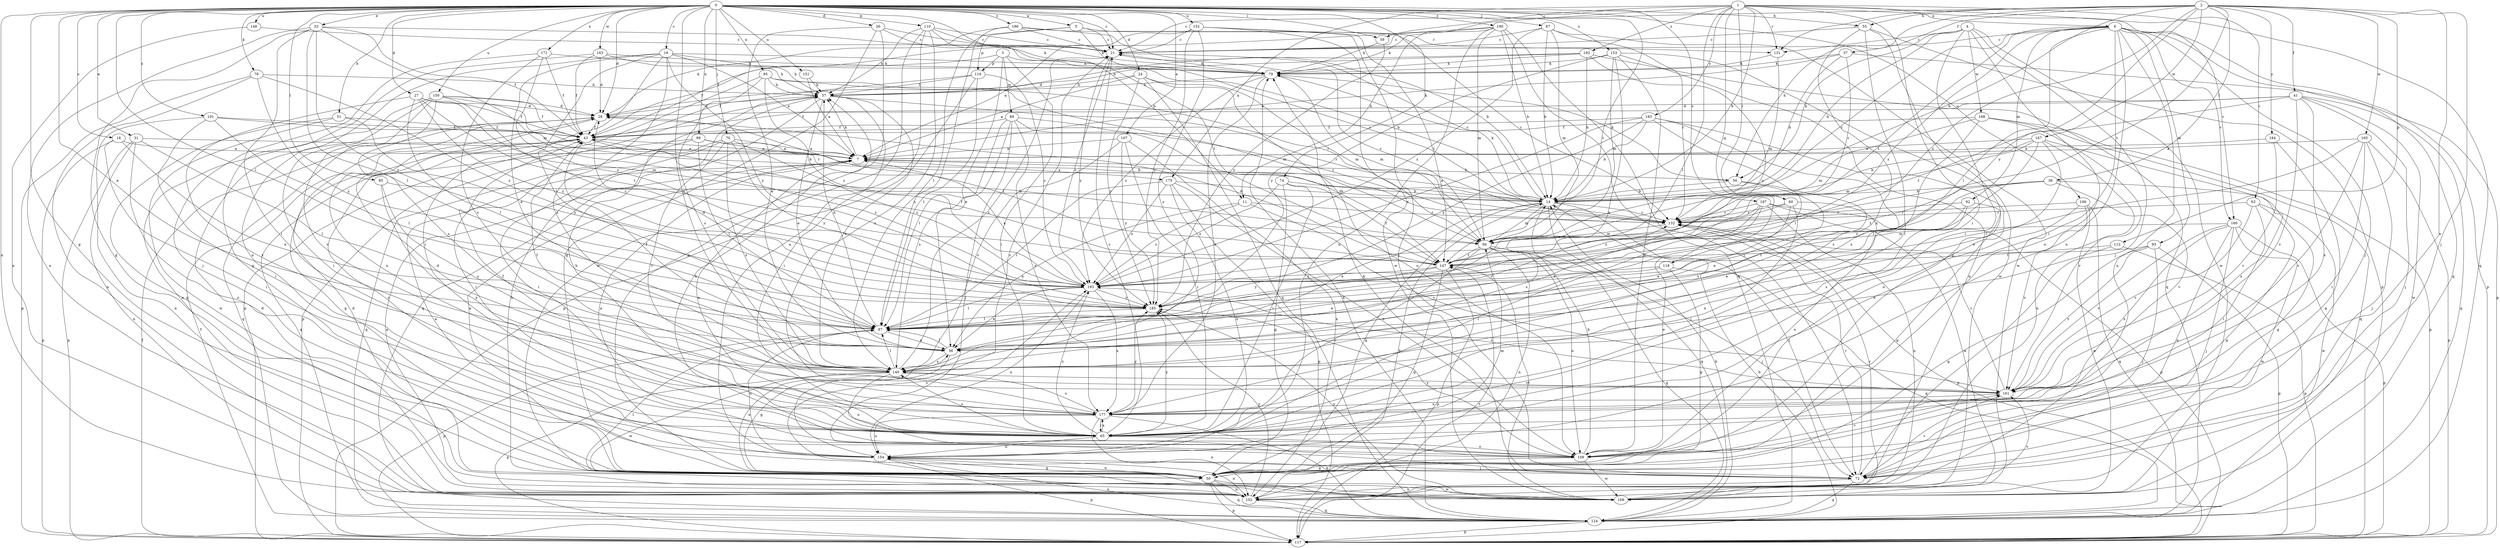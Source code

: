 strict digraph  {
0;
1;
2;
3;
4;
5;
6;
7;
11;
14;
16;
18;
21;
24;
26;
27;
28;
31;
33;
36;
37;
38;
41;
43;
50;
51;
55;
56;
57;
59;
60;
63;
65;
67;
70;
72;
74;
78;
79;
85;
87;
89;
92;
93;
94;
95;
99;
102;
106;
107;
109;
110;
112;
116;
117;
118;
124;
131;
132;
140;
147;
148;
150;
151;
152;
153;
154;
160;
161;
163;
165;
167;
168;
169;
171;
175;
177;
183;
184;
185;
186;
187;
190;
191;
192;
193;
0 -> 5  [label=a];
0 -> 11  [label=b];
0 -> 16  [label=c];
0 -> 18  [label=c];
0 -> 21  [label=c];
0 -> 24  [label=d];
0 -> 26  [label=d];
0 -> 27  [label=d];
0 -> 28  [label=d];
0 -> 31  [label=e];
0 -> 33  [label=e];
0 -> 36  [label=e];
0 -> 50  [label=g];
0 -> 51  [label=h];
0 -> 55  [label=h];
0 -> 59  [label=i];
0 -> 67  [label=j];
0 -> 70  [label=j];
0 -> 74  [label=k];
0 -> 78  [label=k];
0 -> 85  [label=l];
0 -> 87  [label=l];
0 -> 95  [label=n];
0 -> 99  [label=n];
0 -> 102  [label=n];
0 -> 106  [label=o];
0 -> 107  [label=o];
0 -> 110  [label=p];
0 -> 140  [label=s];
0 -> 147  [label=t];
0 -> 148  [label=u];
0 -> 150  [label=u];
0 -> 151  [label=u];
0 -> 152  [label=u];
0 -> 153  [label=u];
0 -> 163  [label=w];
0 -> 171  [label=x];
0 -> 186  [label=z];
0 -> 187  [label=z];
0 -> 190  [label=z];
0 -> 191  [label=z];
1 -> 6  [label=a];
1 -> 11  [label=b];
1 -> 14  [label=b];
1 -> 59  [label=i];
1 -> 60  [label=i];
1 -> 63  [label=i];
1 -> 65  [label=i];
1 -> 87  [label=l];
1 -> 118  [label=q];
1 -> 124  [label=q];
1 -> 131  [label=r];
1 -> 160  [label=v];
1 -> 175  [label=x];
1 -> 183  [label=y];
1 -> 192  [label=z];
2 -> 14  [label=b];
2 -> 21  [label=c];
2 -> 37  [label=f];
2 -> 38  [label=f];
2 -> 41  [label=f];
2 -> 55  [label=h];
2 -> 56  [label=h];
2 -> 72  [label=j];
2 -> 109  [label=o];
2 -> 112  [label=p];
2 -> 131  [label=r];
2 -> 147  [label=t];
2 -> 165  [label=w];
2 -> 167  [label=w];
2 -> 184  [label=y];
2 -> 185  [label=y];
2 -> 193  [label=z];
3 -> 14  [label=b];
3 -> 36  [label=e];
3 -> 43  [label=f];
3 -> 65  [label=i];
3 -> 89  [label=m];
3 -> 116  [label=p];
4 -> 14  [label=b];
4 -> 56  [label=h];
4 -> 65  [label=i];
4 -> 72  [label=j];
4 -> 109  [label=o];
4 -> 131  [label=r];
4 -> 168  [label=w];
4 -> 169  [label=w];
5 -> 21  [label=c];
5 -> 87  [label=l];
5 -> 116  [label=p];
5 -> 131  [label=r];
5 -> 132  [label=r];
6 -> 21  [label=c];
6 -> 65  [label=i];
6 -> 72  [label=j];
6 -> 87  [label=l];
6 -> 92  [label=m];
6 -> 93  [label=m];
6 -> 102  [label=n];
6 -> 117  [label=p];
6 -> 124  [label=q];
6 -> 132  [label=r];
6 -> 147  [label=t];
6 -> 154  [label=u];
6 -> 160  [label=v];
6 -> 193  [label=z];
7 -> 56  [label=h];
7 -> 57  [label=h];
7 -> 175  [label=x];
11 -> 36  [label=e];
11 -> 132  [label=r];
11 -> 161  [label=v];
11 -> 193  [label=z];
14 -> 7  [label=a];
14 -> 21  [label=c];
14 -> 36  [label=e];
14 -> 50  [label=g];
14 -> 72  [label=j];
14 -> 79  [label=k];
14 -> 94  [label=m];
14 -> 124  [label=q];
14 -> 132  [label=r];
16 -> 7  [label=a];
16 -> 36  [label=e];
16 -> 57  [label=h];
16 -> 65  [label=i];
16 -> 79  [label=k];
16 -> 87  [label=l];
16 -> 140  [label=s];
16 -> 154  [label=u];
16 -> 185  [label=y];
18 -> 7  [label=a];
18 -> 36  [label=e];
18 -> 65  [label=i];
18 -> 117  [label=p];
21 -> 79  [label=k];
21 -> 185  [label=y];
21 -> 193  [label=z];
24 -> 7  [label=a];
24 -> 57  [label=h];
24 -> 94  [label=m];
24 -> 109  [label=o];
24 -> 124  [label=q];
24 -> 185  [label=y];
26 -> 21  [label=c];
26 -> 36  [label=e];
26 -> 50  [label=g];
26 -> 79  [label=k];
26 -> 169  [label=w];
27 -> 28  [label=d];
27 -> 43  [label=f];
27 -> 87  [label=l];
27 -> 94  [label=m];
27 -> 147  [label=t];
27 -> 177  [label=x];
27 -> 193  [label=z];
28 -> 43  [label=f];
28 -> 124  [label=q];
28 -> 147  [label=t];
28 -> 177  [label=x];
31 -> 7  [label=a];
31 -> 87  [label=l];
31 -> 102  [label=n];
31 -> 109  [label=o];
31 -> 117  [label=p];
33 -> 21  [label=c];
33 -> 43  [label=f];
33 -> 50  [label=g];
33 -> 65  [label=i];
33 -> 87  [label=l];
33 -> 94  [label=m];
33 -> 102  [label=n];
33 -> 185  [label=y];
36 -> 43  [label=f];
36 -> 50  [label=g];
36 -> 87  [label=l];
36 -> 140  [label=s];
37 -> 7  [label=a];
37 -> 14  [label=b];
37 -> 79  [label=k];
37 -> 117  [label=p];
37 -> 132  [label=r];
38 -> 14  [label=b];
38 -> 50  [label=g];
38 -> 147  [label=t];
38 -> 161  [label=v];
38 -> 193  [label=z];
41 -> 28  [label=d];
41 -> 43  [label=f];
41 -> 72  [label=j];
41 -> 124  [label=q];
41 -> 147  [label=t];
41 -> 161  [label=v];
41 -> 169  [label=w];
41 -> 177  [label=x];
43 -> 7  [label=a];
43 -> 50  [label=g];
43 -> 109  [label=o];
43 -> 193  [label=z];
50 -> 7  [label=a];
50 -> 36  [label=e];
50 -> 102  [label=n];
50 -> 117  [label=p];
50 -> 124  [label=q];
50 -> 154  [label=u];
50 -> 169  [label=w];
50 -> 193  [label=z];
51 -> 43  [label=f];
51 -> 50  [label=g];
51 -> 169  [label=w];
51 -> 185  [label=y];
55 -> 21  [label=c];
55 -> 50  [label=g];
55 -> 65  [label=i];
55 -> 117  [label=p];
55 -> 177  [label=x];
56 -> 14  [label=b];
56 -> 36  [label=e];
56 -> 79  [label=k];
56 -> 140  [label=s];
57 -> 28  [label=d];
57 -> 36  [label=e];
57 -> 65  [label=i];
57 -> 117  [label=p];
57 -> 124  [label=q];
57 -> 132  [label=r];
57 -> 140  [label=s];
59 -> 79  [label=k];
59 -> 185  [label=y];
60 -> 36  [label=e];
60 -> 65  [label=i];
60 -> 109  [label=o];
60 -> 132  [label=r];
60 -> 193  [label=z];
63 -> 50  [label=g];
63 -> 65  [label=i];
63 -> 132  [label=r];
63 -> 161  [label=v];
63 -> 169  [label=w];
65 -> 7  [label=a];
65 -> 21  [label=c];
65 -> 57  [label=h];
65 -> 109  [label=o];
65 -> 140  [label=s];
65 -> 154  [label=u];
65 -> 177  [label=x];
65 -> 185  [label=y];
65 -> 193  [label=z];
67 -> 14  [label=b];
67 -> 21  [label=c];
67 -> 94  [label=m];
67 -> 132  [label=r];
67 -> 169  [label=w];
67 -> 193  [label=z];
70 -> 7  [label=a];
70 -> 65  [label=i];
70 -> 124  [label=q];
70 -> 140  [label=s];
70 -> 161  [label=v];
70 -> 185  [label=y];
70 -> 193  [label=z];
72 -> 79  [label=k];
72 -> 102  [label=n];
72 -> 124  [label=q];
72 -> 132  [label=r];
72 -> 161  [label=v];
74 -> 14  [label=b];
74 -> 50  [label=g];
74 -> 65  [label=i];
74 -> 147  [label=t];
74 -> 193  [label=z];
78 -> 57  [label=h];
78 -> 102  [label=n];
78 -> 117  [label=p];
78 -> 185  [label=y];
78 -> 193  [label=z];
79 -> 57  [label=h];
79 -> 94  [label=m];
79 -> 177  [label=x];
79 -> 193  [label=z];
85 -> 14  [label=b];
85 -> 140  [label=s];
85 -> 177  [label=x];
87 -> 36  [label=e];
87 -> 57  [label=h];
87 -> 117  [label=p];
87 -> 132  [label=r];
87 -> 154  [label=u];
89 -> 43  [label=f];
89 -> 72  [label=j];
89 -> 87  [label=l];
89 -> 132  [label=r];
89 -> 140  [label=s];
89 -> 147  [label=t];
89 -> 177  [label=x];
92 -> 36  [label=e];
92 -> 50  [label=g];
92 -> 132  [label=r];
92 -> 140  [label=s];
93 -> 50  [label=g];
93 -> 72  [label=j];
93 -> 117  [label=p];
93 -> 147  [label=t];
93 -> 161  [label=v];
94 -> 21  [label=c];
94 -> 65  [label=i];
94 -> 72  [label=j];
94 -> 102  [label=n];
94 -> 109  [label=o];
94 -> 124  [label=q];
94 -> 147  [label=t];
95 -> 57  [label=h];
95 -> 94  [label=m];
95 -> 117  [label=p];
95 -> 132  [label=r];
95 -> 140  [label=s];
95 -> 193  [label=z];
99 -> 7  [label=a];
99 -> 14  [label=b];
99 -> 65  [label=i];
99 -> 87  [label=l];
99 -> 124  [label=q];
102 -> 7  [label=a];
102 -> 14  [label=b];
102 -> 28  [label=d];
102 -> 124  [label=q];
102 -> 161  [label=v];
102 -> 185  [label=y];
106 -> 124  [label=q];
106 -> 132  [label=r];
106 -> 161  [label=v];
106 -> 169  [label=w];
106 -> 177  [label=x];
107 -> 7  [label=a];
107 -> 65  [label=i];
107 -> 102  [label=n];
107 -> 140  [label=s];
107 -> 185  [label=y];
109 -> 7  [label=a];
109 -> 14  [label=b];
109 -> 50  [label=g];
109 -> 57  [label=h];
109 -> 161  [label=v];
109 -> 169  [label=w];
109 -> 185  [label=y];
110 -> 21  [label=c];
110 -> 50  [label=g];
110 -> 57  [label=h];
110 -> 79  [label=k];
110 -> 147  [label=t];
110 -> 154  [label=u];
110 -> 177  [label=x];
112 -> 36  [label=e];
112 -> 117  [label=p];
112 -> 147  [label=t];
116 -> 43  [label=f];
116 -> 57  [label=h];
116 -> 87  [label=l];
116 -> 117  [label=p];
116 -> 193  [label=z];
117 -> 14  [label=b];
117 -> 43  [label=f];
117 -> 147  [label=t];
118 -> 36  [label=e];
118 -> 50  [label=g];
118 -> 124  [label=q];
118 -> 193  [label=z];
124 -> 14  [label=b];
124 -> 43  [label=f];
124 -> 79  [label=k];
124 -> 117  [label=p];
124 -> 154  [label=u];
131 -> 79  [label=k];
131 -> 94  [label=m];
132 -> 94  [label=m];
132 -> 117  [label=p];
140 -> 21  [label=c];
140 -> 43  [label=f];
140 -> 87  [label=l];
140 -> 109  [label=o];
140 -> 117  [label=p];
140 -> 161  [label=v];
140 -> 169  [label=w];
147 -> 28  [label=d];
147 -> 43  [label=f];
147 -> 50  [label=g];
147 -> 117  [label=p];
147 -> 185  [label=y];
147 -> 193  [label=z];
148 -> 21  [label=c];
148 -> 102  [label=n];
150 -> 28  [label=d];
150 -> 43  [label=f];
150 -> 65  [label=i];
150 -> 102  [label=n];
150 -> 132  [label=r];
150 -> 140  [label=s];
150 -> 161  [label=v];
150 -> 193  [label=z];
151 -> 7  [label=a];
151 -> 57  [label=h];
152 -> 7  [label=a];
152 -> 21  [label=c];
152 -> 72  [label=j];
152 -> 140  [label=s];
152 -> 147  [label=t];
152 -> 169  [label=w];
152 -> 185  [label=y];
153 -> 79  [label=k];
153 -> 94  [label=m];
153 -> 102  [label=n];
153 -> 109  [label=o];
153 -> 140  [label=s];
153 -> 169  [label=w];
153 -> 185  [label=y];
154 -> 7  [label=a];
154 -> 21  [label=c];
154 -> 50  [label=g];
154 -> 72  [label=j];
154 -> 94  [label=m];
154 -> 102  [label=n];
154 -> 117  [label=p];
160 -> 72  [label=j];
160 -> 94  [label=m];
160 -> 109  [label=o];
160 -> 117  [label=p];
160 -> 161  [label=v];
160 -> 169  [label=w];
160 -> 177  [label=x];
161 -> 132  [label=r];
161 -> 177  [label=x];
161 -> 193  [label=z];
163 -> 28  [label=d];
163 -> 43  [label=f];
163 -> 50  [label=g];
163 -> 57  [label=h];
163 -> 79  [label=k];
165 -> 7  [label=a];
165 -> 65  [label=i];
165 -> 72  [label=j];
165 -> 87  [label=l];
165 -> 117  [label=p];
165 -> 161  [label=v];
167 -> 7  [label=a];
167 -> 14  [label=b];
167 -> 36  [label=e];
167 -> 87  [label=l];
167 -> 94  [label=m];
167 -> 161  [label=v];
167 -> 177  [label=x];
168 -> 43  [label=f];
168 -> 94  [label=m];
168 -> 102  [label=n];
168 -> 117  [label=p];
168 -> 124  [label=q];
168 -> 140  [label=s];
169 -> 28  [label=d];
169 -> 57  [label=h];
169 -> 87  [label=l];
169 -> 132  [label=r];
169 -> 147  [label=t];
169 -> 185  [label=y];
171 -> 43  [label=f];
171 -> 72  [label=j];
171 -> 79  [label=k];
171 -> 140  [label=s];
171 -> 193  [label=z];
175 -> 14  [label=b];
175 -> 87  [label=l];
175 -> 109  [label=o];
175 -> 117  [label=p];
175 -> 154  [label=u];
175 -> 193  [label=z];
177 -> 28  [label=d];
177 -> 43  [label=f];
177 -> 65  [label=i];
177 -> 102  [label=n];
177 -> 124  [label=q];
177 -> 140  [label=s];
177 -> 154  [label=u];
177 -> 185  [label=y];
183 -> 14  [label=b];
183 -> 43  [label=f];
183 -> 87  [label=l];
183 -> 109  [label=o];
183 -> 140  [label=s];
183 -> 185  [label=y];
183 -> 193  [label=z];
184 -> 7  [label=a];
184 -> 50  [label=g];
184 -> 161  [label=v];
185 -> 28  [label=d];
185 -> 87  [label=l];
186 -> 14  [label=b];
186 -> 21  [label=c];
186 -> 28  [label=d];
186 -> 132  [label=r];
186 -> 140  [label=s];
187 -> 65  [label=i];
187 -> 102  [label=n];
187 -> 109  [label=o];
187 -> 117  [label=p];
187 -> 132  [label=r];
187 -> 140  [label=s];
187 -> 169  [label=w];
190 -> 14  [label=b];
190 -> 21  [label=c];
190 -> 43  [label=f];
190 -> 72  [label=j];
190 -> 79  [label=k];
190 -> 94  [label=m];
190 -> 124  [label=q];
190 -> 154  [label=u];
191 -> 14  [label=b];
191 -> 43  [label=f];
191 -> 65  [label=i];
191 -> 87  [label=l];
191 -> 102  [label=n];
192 -> 14  [label=b];
192 -> 28  [label=d];
192 -> 57  [label=h];
192 -> 79  [label=k];
192 -> 124  [label=q];
192 -> 185  [label=y];
193 -> 7  [label=a];
193 -> 36  [label=e];
193 -> 87  [label=l];
193 -> 154  [label=u];
193 -> 177  [label=x];
193 -> 185  [label=y];
}
